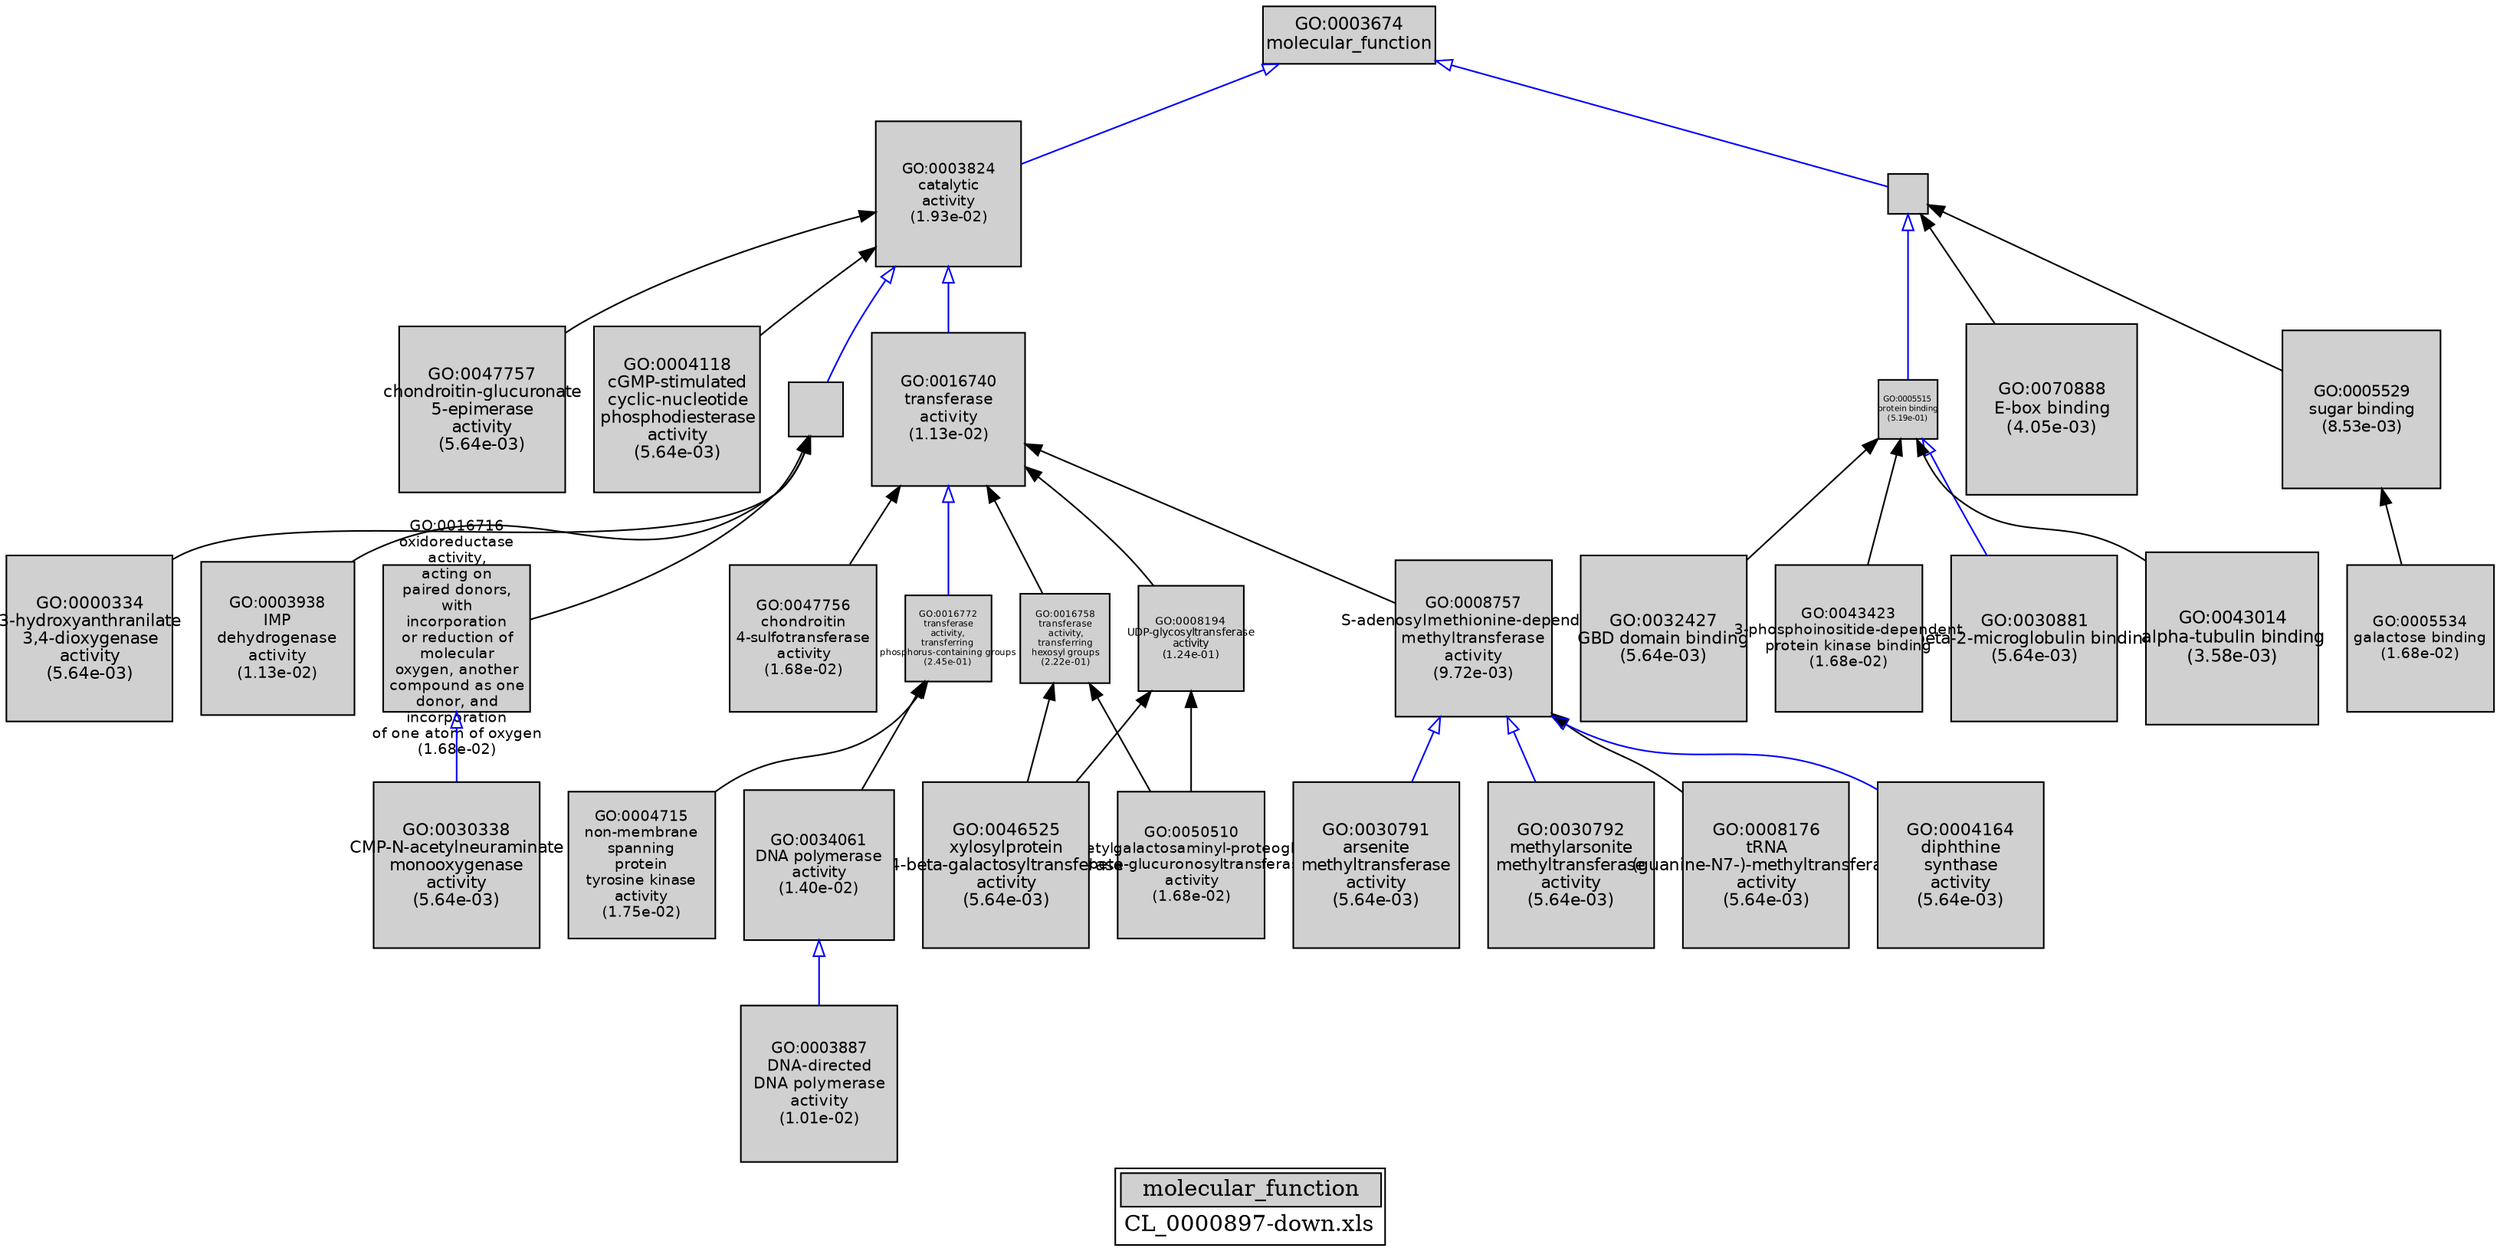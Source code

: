 digraph "molecular_function" {
graph [ bgcolor = "#FFFFFF", label = <<TABLE COLOR="black" BGCOLOR="white"><TR><TD COLSPAN="2" BGCOLOR="#D0D0D0"><FONT COLOR="black">molecular_function</FONT></TD></TR><TR><TD BORDER="0">CL_0000897-down.xls</TD></TR></TABLE>> ];
node [ fontname = "Helvetica" ];

subgraph "nodes" {

node [ style = "filled", fixedsize = "true", width = 1, shape = "box", fontsize = 9, fillcolor = "#D0D0D0", fontcolor = "black", color = "black" ];

"GO:0003887" [ URL = "#GO:0003887", label = <<TABLE BORDER="0"><TR><TD>GO:0003887<BR/>DNA-directed<BR/>DNA polymerase<BR/>activity<BR/>(1.01e-02)</TD></TR></TABLE>>, width = 1.35610988532, shape = "box", fontsize = 9.76399117429, height = 1.35610988532 ];
"GO:0004715" [ URL = "#GO:0004715", label = <<TABLE BORDER="0"><TR><TD>GO:0004715<BR/>non-membrane<BR/>spanning<BR/>protein<BR/>tyrosine kinase<BR/>activity<BR/>(1.75e-02)</TD></TR></TABLE>>, width = 1.27254380531, shape = "box", fontsize = 9.1623153982, height = 1.27254380531 ];
"GO:0008194" [ URL = "#GO:0008194", label = <<TABLE BORDER="0"><TR><TD>GO:0008194<BR/>UDP-glycosyltransferase<BR/>activity<BR/>(1.24e-01)</TD></TR></TABLE>>, width = 0.916545208625, shape = "box", fontsize = 6.5991255021, height = 0.916545208625 ];
"GO:0030792" [ URL = "#GO:0030792", label = <<TABLE BORDER="0"><TR><TD>GO:0030792<BR/>methylarsonite<BR/>methyltransferase<BR/>activity<BR/>(5.64e-03)</TD></TR></TABLE>>, width = 1.43859722943, shape = "box", fontsize = 10.3579000519, height = 1.43859722943 ];
"GO:0016740" [ URL = "#GO:0016740", label = <<TABLE BORDER="0"><TR><TD>GO:0016740<BR/>transferase<BR/>activity<BR/>(1.13e-02)</TD></TR></TABLE>>, width = 1.3393749165, shape = "box", fontsize = 9.64349939877, height = 1.3393749165 ];
"GO:0034061" [ URL = "#GO:0034061", label = <<TABLE BORDER="0"><TR><TD>GO:0034061<BR/>DNA polymerase<BR/>activity<BR/>(1.40e-02)</TD></TR></TABLE>>, width = 1.30717982605, shape = "box", fontsize = 9.41169474758, height = 1.30717982605 ];
"GO:0016772" [ URL = "#GO:0016772", label = <<TABLE BORDER="0"><TR><TD>GO:0016772<BR/>transferase<BR/>activity,<BR/>transferring<BR/>phosphorus-containing groups<BR/>(2.45e-01)</TD></TR></TABLE>>, width = 0.754500863898, shape = "box", fontsize = 5.43240622007, height = 0.754500863898 ];
"GO:0030881" [ URL = "#GO:0030881", label = <<TABLE BORDER="0"><TR><TD>GO:0030881<BR/>beta-2-microglobulin binding<BR/>(5.64e-03)</TD></TR></TABLE>>, width = 1.43859722943, shape = "box", fontsize = 10.3579000519, height = 1.43859722943 ];
"GO:0003674" [ URL = "#GO:0003674", label = <<TABLE BORDER="0"><TR><TD>GO:0003674<BR/>molecular_function</TD></TR></TABLE>>, width = 1.5, shape = "box", fontsize = 10.8 ];
"GO:0005515" [ URL = "#GO:0005515", label = <<TABLE BORDER="0"><TR><TD>GO:0005515<BR/>protein binding<BR/>(5.19e-01)</TD></TR></TABLE>>, width = 0.520255393986, shape = "box", fontsize = 5.0, height = 0.520255393986 ];
"GO:0047757" [ URL = "#GO:0047757", label = <<TABLE BORDER="0"><TR><TD>GO:0047757<BR/>chondroitin-glucuronate<BR/>5-epimerase<BR/>activity<BR/>(5.64e-03)</TD></TR></TABLE>>, width = 1.43859722943, shape = "box", fontsize = 10.3579000519, height = 1.43859722943 ];
"GO:0003824" [ URL = "#GO:0003824", label = <<TABLE BORDER="0"><TR><TD>GO:0003824<BR/>catalytic<BR/>activity<BR/>(1.93e-02)</TD></TR></TABLE>>, width = 1.25727295129, shape = "box", fontsize = 9.05236524925, height = 1.25727295129 ];
"GO:0043014" [ URL = "#GO:0043014", label = <<TABLE BORDER="0"><TR><TD>GO:0043014<BR/>alpha-tubulin binding<BR/>(3.58e-03)</TD></TR></TABLE>>, width = 1.5, shape = "box", fontsize = 10.8, height = 1.5 ];
"GO:0008176" [ URL = "#GO:0008176", label = <<TABLE BORDER="0"><TR><TD>GO:0008176<BR/>tRNA<BR/>(guanine-N7-)-methyltransferase<BR/>activity<BR/>(5.64e-03)</TD></TR></TABLE>>, width = 1.43859722943, shape = "box", fontsize = 10.3579000519, height = 1.43859722943 ];
"GO:0005534" [ URL = "#GO:0005534", label = <<TABLE BORDER="0"><TR><TD>GO:0005534<BR/>galactose binding<BR/>(1.68e-02)</TD></TR></TABLE>>, width = 1.2785856241, shape = "box", fontsize = 9.20581649351, height = 1.2785856241 ];
"GO:0004164" [ URL = "#GO:0004164", label = <<TABLE BORDER="0"><TR><TD>GO:0004164<BR/>diphthine<BR/>synthase<BR/>activity<BR/>(5.64e-03)</TD></TR></TABLE>>, width = 1.43859722943, shape = "box", fontsize = 10.3579000519, height = 1.43859722943 ];
"GO:0016716" [ URL = "#GO:0016716", label = <<TABLE BORDER="0"><TR><TD>GO:0016716<BR/>oxidoreductase<BR/>activity,<BR/>acting on<BR/>paired donors,<BR/>with<BR/>incorporation<BR/>or reduction of<BR/>molecular<BR/>oxygen, another<BR/>compound as one<BR/>donor, and<BR/>incorporation<BR/>of one atom of oxygen<BR/>(1.68e-02)</TD></TR></TABLE>>, width = 1.2785856241, shape = "box", fontsize = 9.20581649351, height = 1.2785856241 ];
"GO:0000334" [ URL = "#GO:0000334", label = <<TABLE BORDER="0"><TR><TD>GO:0000334<BR/>3-hydroxyanthranilate<BR/>3,4-dioxygenase<BR/>activity<BR/>(5.64e-03)</TD></TR></TABLE>>, width = 1.43859722943, shape = "box", fontsize = 10.3579000519, height = 1.43859722943 ];
"GO:0008757" [ URL = "#GO:0008757", label = <<TABLE BORDER="0"><TR><TD>GO:0008757<BR/>S-adenosylmethionine-dependent<BR/>methyltransferase<BR/>activity<BR/>(9.72e-03)</TD></TR></TABLE>>, width = 1.36134128597, shape = "box", fontsize = 9.80165725901, height = 1.36134128597 ];
"GO:0050510" [ URL = "#GO:0050510", label = <<TABLE BORDER="0"><TR><TD>GO:0050510<BR/>N-acetylgalactosaminyl-proteoglycan<BR/>3-beta-glucuronosyltransferase<BR/>activity<BR/>(1.68e-02)</TD></TR></TABLE>>, width = 1.2785856241, shape = "box", fontsize = 9.20581649351, height = 1.2785856241 ];
"GO:0030791" [ URL = "#GO:0030791", label = <<TABLE BORDER="0"><TR><TD>GO:0030791<BR/>arsenite<BR/>methyltransferase<BR/>activity<BR/>(5.64e-03)</TD></TR></TABLE>>, width = 1.43859722943, shape = "box", fontsize = 10.3579000519, height = 1.43859722943 ];
"GO:0070888" [ URL = "#GO:0070888", label = <<TABLE BORDER="0"><TR><TD>GO:0070888<BR/>E-box binding<BR/>(4.05e-03)</TD></TR></TABLE>>, width = 1.48380172285, shape = "box", fontsize = 10.6833724045, height = 1.48380172285 ];
"GO:0016758" [ URL = "#GO:0016758", label = <<TABLE BORDER="0"><TR><TD>GO:0016758<BR/>transferase<BR/>activity,<BR/>transferring<BR/>hexosyl groups<BR/>(2.22e-01)</TD></TR></TABLE>>, width = 0.780295000474, shape = "box", fontsize = 5.61812400342, height = 0.780295000474 ];
"GO:0032427" [ URL = "#GO:0032427", label = <<TABLE BORDER="0"><TR><TD>GO:0032427<BR/>GBD domain binding<BR/>(5.64e-03)</TD></TR></TABLE>>, width = 1.43859722943, shape = "box", fontsize = 10.3579000519, height = 1.43859722943 ];
"GO:0030338" [ URL = "#GO:0030338", label = <<TABLE BORDER="0"><TR><TD>GO:0030338<BR/>CMP-N-acetylneuraminate<BR/>monooxygenase<BR/>activity<BR/>(5.64e-03)</TD></TR></TABLE>>, width = 1.43859722943, shape = "box", fontsize = 10.3579000519, height = 1.43859722943 ];
"GO:0043423" [ URL = "#GO:0043423", label = <<TABLE BORDER="0"><TR><TD>GO:0043423<BR/>3-phosphoinositide-dependent<BR/>protein kinase binding<BR/>(1.68e-02)</TD></TR></TABLE>>, width = 1.2785856241, shape = "box", fontsize = 9.20581649351, height = 1.2785856241 ];
"GO:0004118" [ URL = "#GO:0004118", label = <<TABLE BORDER="0"><TR><TD>GO:0004118<BR/>cGMP-stimulated<BR/>cyclic-nucleotide<BR/>phosphodiesterase<BR/>activity<BR/>(5.64e-03)</TD></TR></TABLE>>, width = 1.43859722943, shape = "box", fontsize = 10.3579000519, height = 1.43859722943 ];
"GO:0046525" [ URL = "#GO:0046525", label = <<TABLE BORDER="0"><TR><TD>GO:0046525<BR/>xylosylprotein<BR/>4-beta-galactosyltransferase<BR/>activity<BR/>(5.64e-03)</TD></TR></TABLE>>, width = 1.43859722943, shape = "box", fontsize = 10.3579000519, height = 1.43859722943 ];
"GO:0005488" [ URL = "#GO:0005488", label = "", width = 0.341430492919, shape = "box", height = 0.341430492919 ];
"GO:0016491" [ URL = "#GO:0016491", label = "", width = 0.470730388052, shape = "box", height = 0.470730388052 ];
"GO:0047756" [ URL = "#GO:0047756", label = <<TABLE BORDER="0"><TR><TD>GO:0047756<BR/>chondroitin<BR/>4-sulfotransferase<BR/>activity<BR/>(1.68e-02)</TD></TR></TABLE>>, width = 1.2785856241, shape = "box", fontsize = 9.20581649351, height = 1.2785856241 ];
"GO:0003938" [ URL = "#GO:0003938", label = <<TABLE BORDER="0"><TR><TD>GO:0003938<BR/>IMP<BR/>dehydrogenase<BR/>activity<BR/>(1.13e-02)</TD></TR></TABLE>>, width = 1.33975960814, shape = "box", fontsize = 9.6462691786, height = 1.33975960814 ];
"GO:0005529" [ URL = "#GO:0005529", label = <<TABLE BORDER="0"><TR><TD>GO:0005529<BR/>sugar binding<BR/>(8.53e-03)</TD></TR></TABLE>>, width = 1.38029197237, shape = "box", fontsize = 9.93810220107, height = 1.38029197237 ];
}
subgraph "edges" {


edge [ dir = "back", weight = 1 ];
subgraph "regulates" {


edge [ color = "cyan", arrowtail = "none" ];
subgraph "positive" {


edge [ color = "green", arrowtail = "vee" ];
}
subgraph "negative" {


edge [ color = "red", arrowtail = "tee" ];
}
}
subgraph "part_of" {


edge [ color = "purple", arrowtail = "diamond", weight = 2.5 ];
}
subgraph "is_a" {


edge [ color = "blue", arrowtail = "empty", weight = 5.0 ];
"GO:0005515" -> "GO:0030881";
"GO:0003824" -> "GO:0016491";
"GO:0008757" -> "GO:0004164";
"GO:0008757" -> "GO:0030791";
"GO:0003824" -> "GO:0016740";
"GO:0008757" -> "GO:0030792";
"GO:0003674" -> "GO:0003824";
"GO:0034061" -> "GO:0003887";
"GO:0016740" -> "GO:0016772";
"GO:0016716" -> "GO:0030338";
"GO:0005488" -> "GO:0005515";
"GO:0003674" -> "GO:0005488";
}
"GO:0008757" -> "GO:0008176";
"GO:0003824" -> "GO:0047757";
"GO:0005488" -> "GO:0005529";
"GO:0005515" -> "GO:0043014";
"GO:0016772" -> "GO:0004715";
"GO:0016772" -> "GO:0034061";
"GO:0016491" -> "GO:0000334";
"GO:0016740" -> "GO:0016758";
"GO:0016758" -> "GO:0050510";
"GO:0016758" -> "GO:0046525";
"GO:0005515" -> "GO:0043423";
"GO:0016740" -> "GO:0047756";
"GO:0003824" -> "GO:0004118";
"GO:0005488" -> "GO:0070888";
"GO:0016740" -> "GO:0008757";
"GO:0016491" -> "GO:0003938";
"GO:0016740" -> "GO:0008194";
"GO:0016491" -> "GO:0016716";
"GO:0005529" -> "GO:0005534";
"GO:0005515" -> "GO:0032427";
"GO:0008194" -> "GO:0050510";
"GO:0008194" -> "GO:0046525";
}
}
